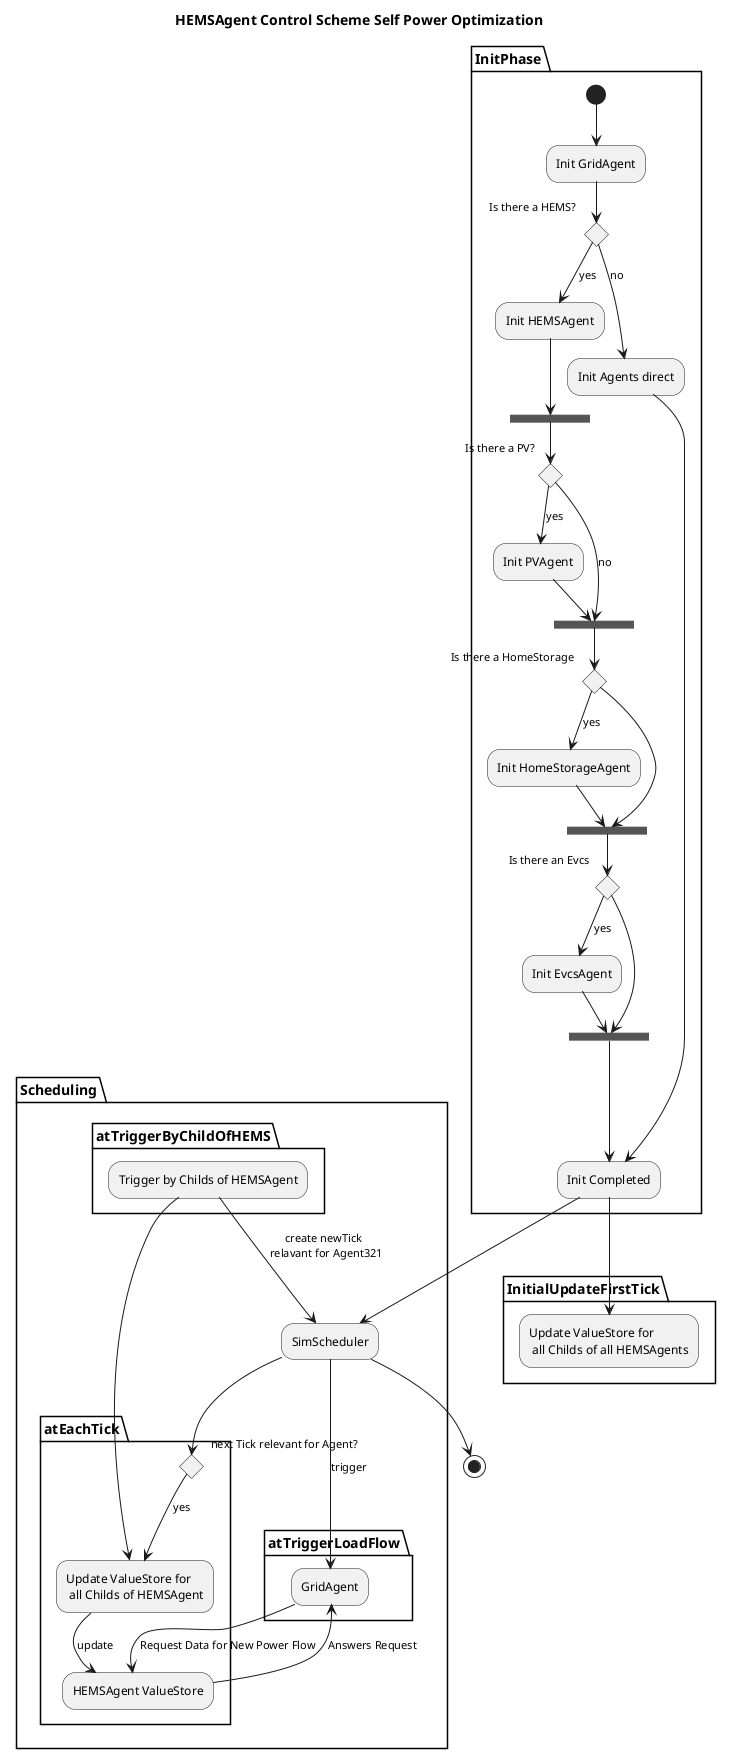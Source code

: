 @startuml
title HEMSAgent Control Scheme Self Power Optimization
partition InitPhase {
(*) --> "Init GridAgent"


if "Is there a HEMS?"
--> [yes] "Init HEMSAgent"
--> ===B1===

===B1=== --> if "Is there a PV?"
--> [yes] "Init PVAgent"
--> ===B2===
else
--> [no] ===B2===
endif

===B2=== --> if "Is there a HomeStorage"
--> [yes] "Init HomeStorageAgent"
--> ===B3===
else
--> ===B3===
endif

===B3=== --> if "Is there an Evcs"
--> [yes] "Init EvcsAgent"
--> ===B4===

else
--> ===B4===
endif

else
--> [no] "Init Agents direct"
endif
--> "Init Completed"

}
partition InitialUpdateFirstTick {
--> "Update ValueStore for \n all Childs of all HEMSAgents"
}
===B4=== --> "Init Completed"
partition Scheduling {
--> "SimScheduler" as SimScheduler

partition atTriggerByChildOfHEMS {
"Trigger by Childs of HEMSAgent" -->[create newTick \n relavant for Agent321] "SimScheduler"
}

partition atEachTick {
"Trigger by Childs of HEMSAgent" --> "Update ValueStore for \n all Childs of HEMSAgent" as updateValueStore
SimScheduler --> if "next Tick relevant for Agent?"
--> [yes] updateValueStore
--> [update]"HEMSAgent ValueStore" as HEMSValueStore
endif
}

partition atTriggerLoadFlow {
SimScheduler -->[trigger] "GridAgent" as GridAgent
"GridAgent" -->[Request Data for New Power Flow] HEMSValueStore
--> [Answers Request] GridAgent
}
}

SimScheduler --> (*)
@enduml
